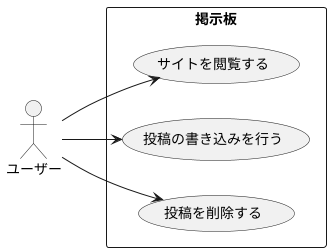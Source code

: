 @startuml
left to right direction
actor ユーザー
rectangle 掲示板{
	ユーザー --> (サイトを閲覧する)
	ユーザー --> (投稿の書き込みを行う)
	ユーザー --> (投稿を削除する)
}



@enduml